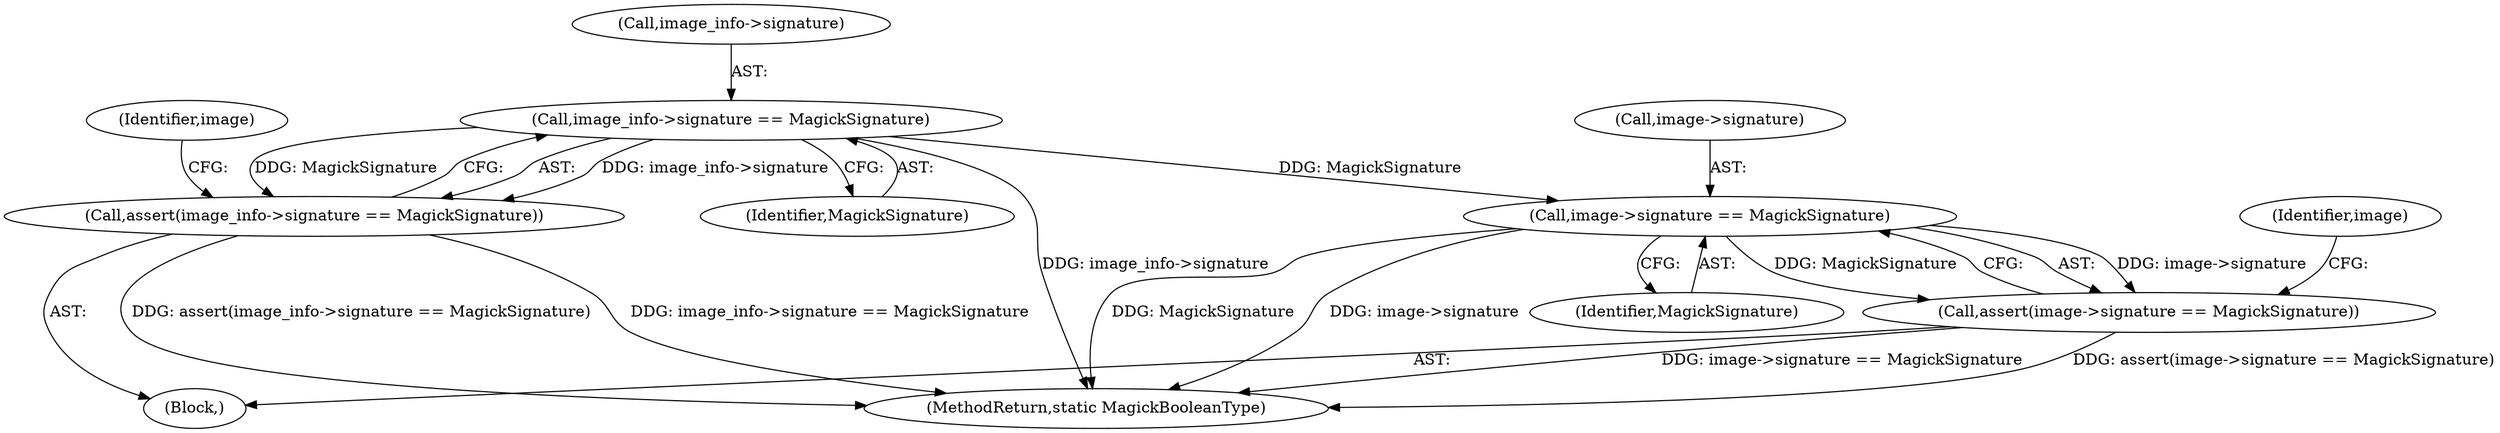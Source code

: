 digraph "0_ImageMagick_10b3823a7619ed22d42764733eb052c4159bc8c1@pointer" {
"1000126" [label="(Call,image_info->signature == MagickSignature)"];
"1000125" [label="(Call,assert(image_info->signature == MagickSignature))"];
"1000138" [label="(Call,image->signature == MagickSignature)"];
"1000137" [label="(Call,assert(image->signature == MagickSignature))"];
"1000127" [label="(Call,image_info->signature)"];
"1000107" [label="(Block,)"];
"1000133" [label="(Identifier,image)"];
"1000146" [label="(Identifier,image)"];
"1000130" [label="(Identifier,MagickSignature)"];
"1000138" [label="(Call,image->signature == MagickSignature)"];
"1000142" [label="(Identifier,MagickSignature)"];
"1000126" [label="(Call,image_info->signature == MagickSignature)"];
"1000125" [label="(Call,assert(image_info->signature == MagickSignature))"];
"1000549" [label="(MethodReturn,static MagickBooleanType)"];
"1000139" [label="(Call,image->signature)"];
"1000137" [label="(Call,assert(image->signature == MagickSignature))"];
"1000126" -> "1000125"  [label="AST: "];
"1000126" -> "1000130"  [label="CFG: "];
"1000127" -> "1000126"  [label="AST: "];
"1000130" -> "1000126"  [label="AST: "];
"1000125" -> "1000126"  [label="CFG: "];
"1000126" -> "1000549"  [label="DDG: image_info->signature"];
"1000126" -> "1000125"  [label="DDG: image_info->signature"];
"1000126" -> "1000125"  [label="DDG: MagickSignature"];
"1000126" -> "1000138"  [label="DDG: MagickSignature"];
"1000125" -> "1000107"  [label="AST: "];
"1000133" -> "1000125"  [label="CFG: "];
"1000125" -> "1000549"  [label="DDG: assert(image_info->signature == MagickSignature)"];
"1000125" -> "1000549"  [label="DDG: image_info->signature == MagickSignature"];
"1000138" -> "1000137"  [label="AST: "];
"1000138" -> "1000142"  [label="CFG: "];
"1000139" -> "1000138"  [label="AST: "];
"1000142" -> "1000138"  [label="AST: "];
"1000137" -> "1000138"  [label="CFG: "];
"1000138" -> "1000549"  [label="DDG: MagickSignature"];
"1000138" -> "1000549"  [label="DDG: image->signature"];
"1000138" -> "1000137"  [label="DDG: image->signature"];
"1000138" -> "1000137"  [label="DDG: MagickSignature"];
"1000137" -> "1000107"  [label="AST: "];
"1000146" -> "1000137"  [label="CFG: "];
"1000137" -> "1000549"  [label="DDG: image->signature == MagickSignature"];
"1000137" -> "1000549"  [label="DDG: assert(image->signature == MagickSignature)"];
}
